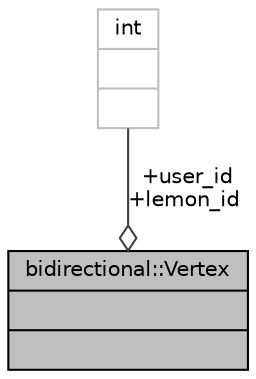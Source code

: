 digraph "bidirectional::Vertex"
{
  bgcolor="transparent";
  edge [fontname="Helvetica",fontsize="10",labelfontname="Helvetica",labelfontsize="10"];
  node [fontname="Helvetica",fontsize="10",shape=record];
  Node1 [label="{bidirectional::Vertex\n||}",height=0.2,width=0.4,color="black", fillcolor="grey75", style="filled", fontcolor="black"];
  Node2 -> Node1 [color="grey25",fontsize="10",style="solid",label=" +user_id\n+lemon_id" ,arrowhead="odiamond"];
  Node2 [label="{int\n||}",height=0.2,width=0.4,color="grey75"];
}
